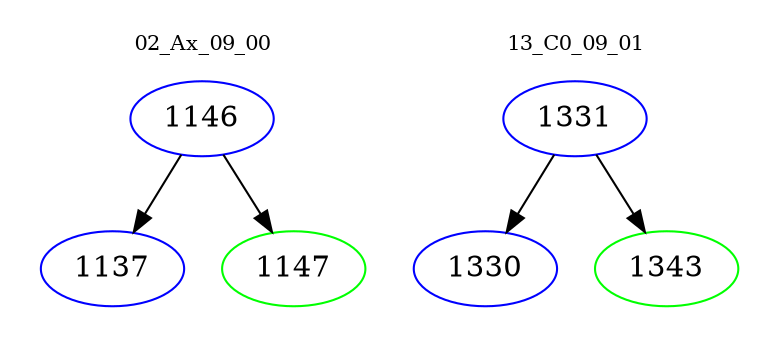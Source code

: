 digraph{
subgraph cluster_0 {
color = white
label = "02_Ax_09_00";
fontsize=10;
T0_1146 [label="1146", color="blue"]
T0_1146 -> T0_1137 [color="black"]
T0_1137 [label="1137", color="blue"]
T0_1146 -> T0_1147 [color="black"]
T0_1147 [label="1147", color="green"]
}
subgraph cluster_1 {
color = white
label = "13_C0_09_01";
fontsize=10;
T1_1331 [label="1331", color="blue"]
T1_1331 -> T1_1330 [color="black"]
T1_1330 [label="1330", color="blue"]
T1_1331 -> T1_1343 [color="black"]
T1_1343 [label="1343", color="green"]
}
}
